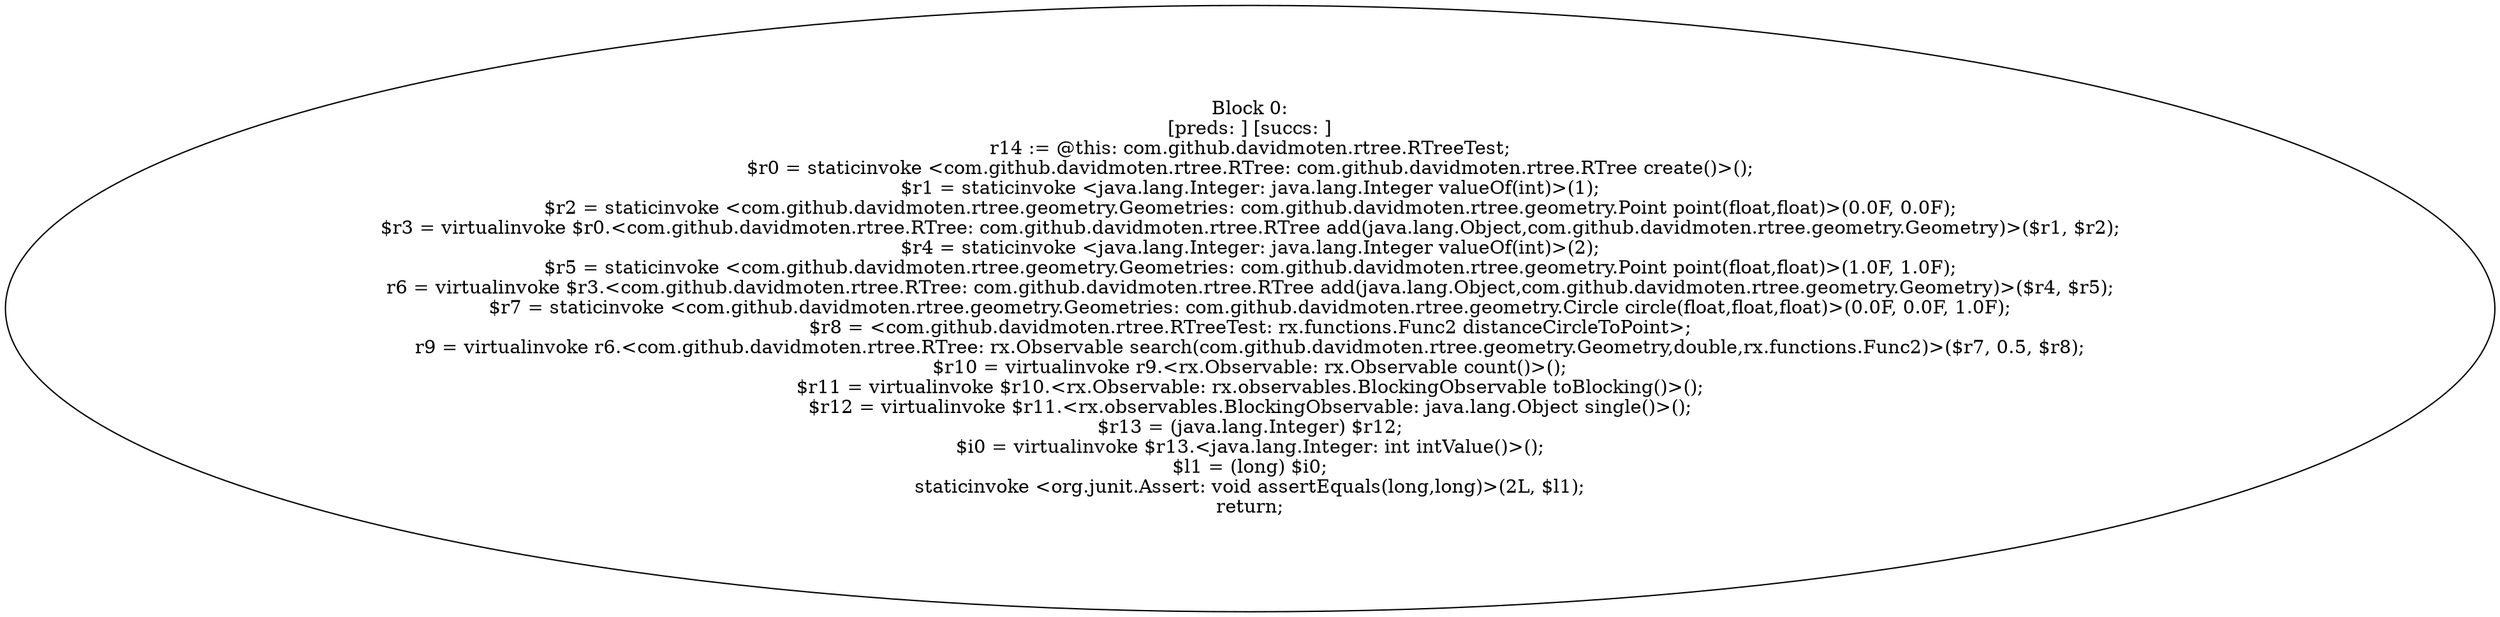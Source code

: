 digraph "unitGraph" {
    "Block 0:
[preds: ] [succs: ]
r14 := @this: com.github.davidmoten.rtree.RTreeTest;
$r0 = staticinvoke <com.github.davidmoten.rtree.RTree: com.github.davidmoten.rtree.RTree create()>();
$r1 = staticinvoke <java.lang.Integer: java.lang.Integer valueOf(int)>(1);
$r2 = staticinvoke <com.github.davidmoten.rtree.geometry.Geometries: com.github.davidmoten.rtree.geometry.Point point(float,float)>(0.0F, 0.0F);
$r3 = virtualinvoke $r0.<com.github.davidmoten.rtree.RTree: com.github.davidmoten.rtree.RTree add(java.lang.Object,com.github.davidmoten.rtree.geometry.Geometry)>($r1, $r2);
$r4 = staticinvoke <java.lang.Integer: java.lang.Integer valueOf(int)>(2);
$r5 = staticinvoke <com.github.davidmoten.rtree.geometry.Geometries: com.github.davidmoten.rtree.geometry.Point point(float,float)>(1.0F, 1.0F);
r6 = virtualinvoke $r3.<com.github.davidmoten.rtree.RTree: com.github.davidmoten.rtree.RTree add(java.lang.Object,com.github.davidmoten.rtree.geometry.Geometry)>($r4, $r5);
$r7 = staticinvoke <com.github.davidmoten.rtree.geometry.Geometries: com.github.davidmoten.rtree.geometry.Circle circle(float,float,float)>(0.0F, 0.0F, 1.0F);
$r8 = <com.github.davidmoten.rtree.RTreeTest: rx.functions.Func2 distanceCircleToPoint>;
r9 = virtualinvoke r6.<com.github.davidmoten.rtree.RTree: rx.Observable search(com.github.davidmoten.rtree.geometry.Geometry,double,rx.functions.Func2)>($r7, 0.5, $r8);
$r10 = virtualinvoke r9.<rx.Observable: rx.Observable count()>();
$r11 = virtualinvoke $r10.<rx.Observable: rx.observables.BlockingObservable toBlocking()>();
$r12 = virtualinvoke $r11.<rx.observables.BlockingObservable: java.lang.Object single()>();
$r13 = (java.lang.Integer) $r12;
$i0 = virtualinvoke $r13.<java.lang.Integer: int intValue()>();
$l1 = (long) $i0;
staticinvoke <org.junit.Assert: void assertEquals(long,long)>(2L, $l1);
return;
"
}
